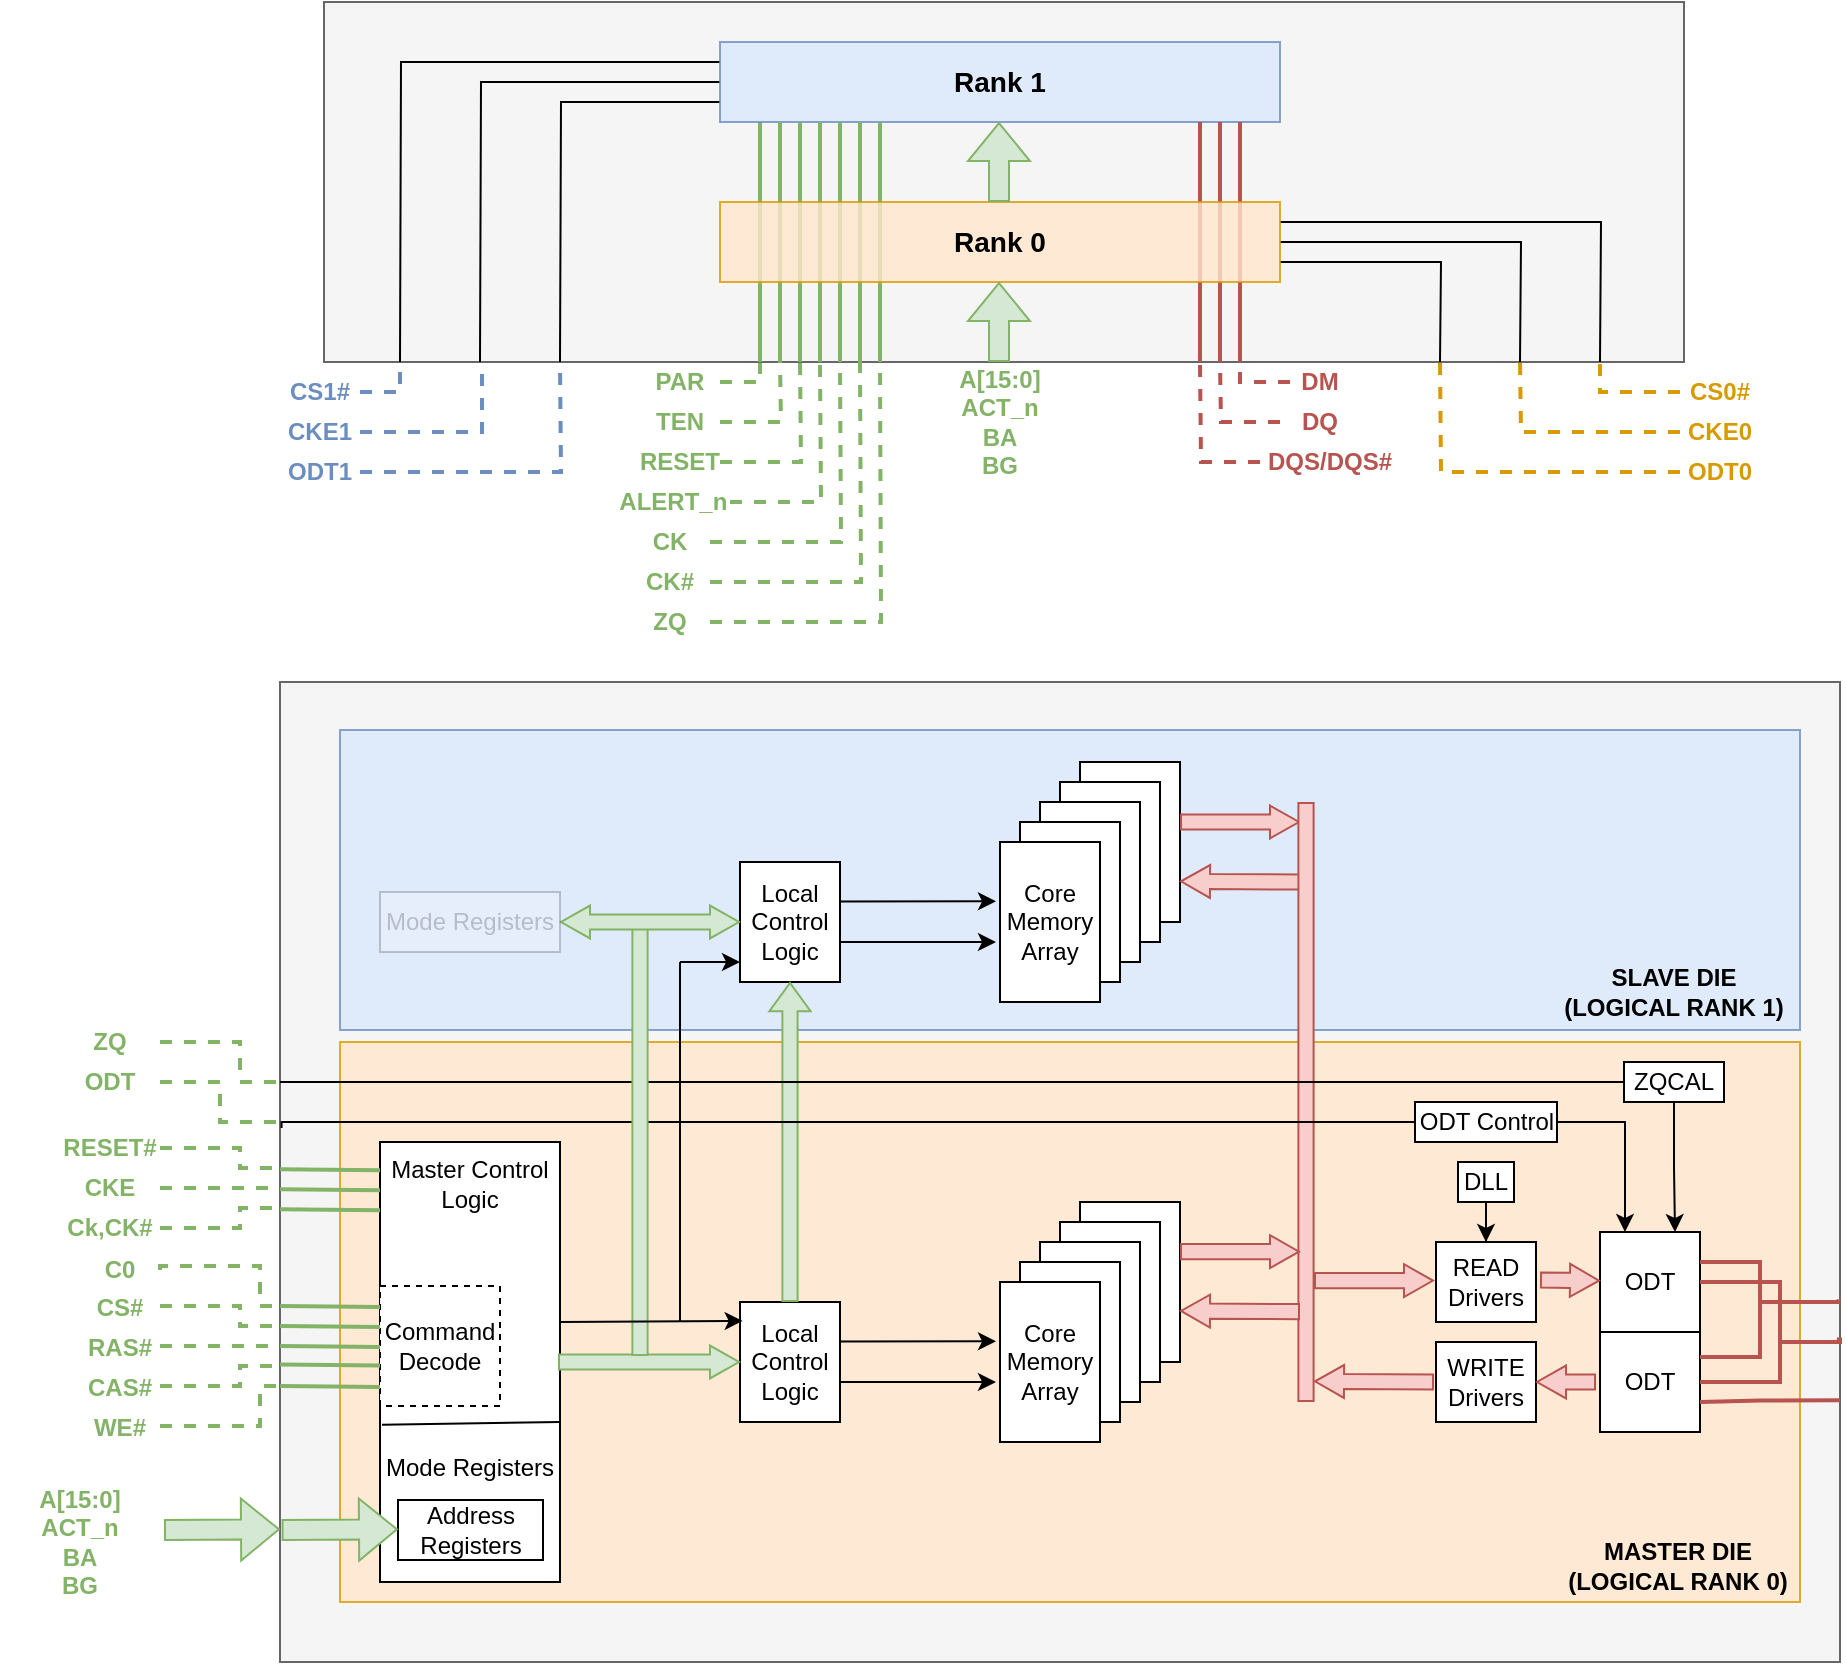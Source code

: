 <mxfile version="24.7.13">
  <diagram name="Page-1" id="p3jOUno3Bt8FbKeISjD7">
    <mxGraphModel dx="1947" dy="1244" grid="1" gridSize="10" guides="1" tooltips="1" connect="1" arrows="1" fold="1" page="1" pageScale="1" pageWidth="850" pageHeight="1100" math="0" shadow="0">
      <root>
        <mxCell id="0" />
        <mxCell id="1" parent="0" />
        <mxCell id="oEy5_fPQmQD-1AmX2IcC-127" value="" style="rounded=0;whiteSpace=wrap;html=1;fillColor=#f5f5f5;fontColor=#333333;strokeColor=#666666;" vertex="1" parent="1">
          <mxGeometry x="20" y="600" width="780" height="490" as="geometry" />
        </mxCell>
        <mxCell id="oEy5_fPQmQD-1AmX2IcC-126" value="" style="rounded=0;whiteSpace=wrap;html=1;fontStyle=1;fontSize=14;fillColor=#dae8fc;strokeColor=#6c8ebf;opacity=80;" vertex="1" parent="1">
          <mxGeometry x="50" y="624" width="730" height="150" as="geometry" />
        </mxCell>
        <mxCell id="oEy5_fPQmQD-1AmX2IcC-125" value="" style="rounded=0;whiteSpace=wrap;html=1;fontStyle=1;fontSize=14;fillColor=#ffe6cc;strokeColor=#d79b00;opacity=80;" vertex="1" parent="1">
          <mxGeometry x="50" y="780" width="730" height="280" as="geometry" />
        </mxCell>
        <mxCell id="oEy5_fPQmQD-1AmX2IcC-21" value="" style="rounded=0;whiteSpace=wrap;html=1;fillColor=#f5f5f5;fontColor=#333333;strokeColor=#666666;" vertex="1" parent="1">
          <mxGeometry x="42" y="260" width="680" height="180" as="geometry" />
        </mxCell>
        <mxCell id="oEy5_fPQmQD-1AmX2IcC-3" style="edgeStyle=orthogonalEdgeStyle;rounded=0;orthogonalLoop=1;jettySize=auto;html=1;exitX=0;exitY=0.25;exitDx=0;exitDy=0;endArrow=none;endFill=0;" edge="1" parent="1" source="oEy5_fPQmQD-1AmX2IcC-1">
          <mxGeometry relative="1" as="geometry">
            <mxPoint x="80" y="440" as="targetPoint" />
          </mxGeometry>
        </mxCell>
        <mxCell id="oEy5_fPQmQD-1AmX2IcC-4" style="edgeStyle=orthogonalEdgeStyle;rounded=0;orthogonalLoop=1;jettySize=auto;html=1;endArrow=none;endFill=0;" edge="1" parent="1" source="oEy5_fPQmQD-1AmX2IcC-1">
          <mxGeometry relative="1" as="geometry">
            <mxPoint x="120" y="440" as="targetPoint" />
          </mxGeometry>
        </mxCell>
        <mxCell id="oEy5_fPQmQD-1AmX2IcC-5" style="edgeStyle=orthogonalEdgeStyle;rounded=0;orthogonalLoop=1;jettySize=auto;html=1;exitX=0;exitY=0.75;exitDx=0;exitDy=0;endArrow=none;endFill=0;" edge="1" parent="1" source="oEy5_fPQmQD-1AmX2IcC-1">
          <mxGeometry relative="1" as="geometry">
            <mxPoint x="160" y="440" as="targetPoint" />
          </mxGeometry>
        </mxCell>
        <mxCell id="oEy5_fPQmQD-1AmX2IcC-9" style="edgeStyle=orthogonalEdgeStyle;rounded=0;orthogonalLoop=1;jettySize=auto;html=1;exitX=0.25;exitY=1;exitDx=0;exitDy=0;endArrow=none;endFill=0;fillColor=#d5e8d4;strokeColor=#82b366;strokeWidth=2;" edge="1" parent="1">
          <mxGeometry relative="1" as="geometry">
            <mxPoint x="260" y="440" as="targetPoint" />
            <mxPoint x="260" y="320" as="sourcePoint" />
          </mxGeometry>
        </mxCell>
        <mxCell id="oEy5_fPQmQD-1AmX2IcC-1" value="Rank 1" style="rounded=0;whiteSpace=wrap;html=1;fontStyle=1;fontSize=14;fillColor=#dae8fc;strokeColor=#6c8ebf;opacity=80;" vertex="1" parent="1">
          <mxGeometry x="240" y="280" width="280" height="40" as="geometry" />
        </mxCell>
        <mxCell id="oEy5_fPQmQD-1AmX2IcC-6" style="edgeStyle=orthogonalEdgeStyle;rounded=0;orthogonalLoop=1;jettySize=auto;html=1;exitX=1;exitY=0.75;exitDx=0;exitDy=0;endArrow=none;endFill=0;" edge="1" parent="1" source="oEy5_fPQmQD-1AmX2IcC-2">
          <mxGeometry relative="1" as="geometry">
            <mxPoint x="600" y="440" as="targetPoint" />
          </mxGeometry>
        </mxCell>
        <mxCell id="oEy5_fPQmQD-1AmX2IcC-7" style="edgeStyle=orthogonalEdgeStyle;rounded=0;orthogonalLoop=1;jettySize=auto;html=1;endArrow=none;endFill=0;" edge="1" parent="1" source="oEy5_fPQmQD-1AmX2IcC-2">
          <mxGeometry relative="1" as="geometry">
            <mxPoint x="640" y="440" as="targetPoint" />
          </mxGeometry>
        </mxCell>
        <mxCell id="oEy5_fPQmQD-1AmX2IcC-8" style="edgeStyle=orthogonalEdgeStyle;rounded=0;orthogonalLoop=1;jettySize=auto;html=1;exitX=1;exitY=0.25;exitDx=0;exitDy=0;endArrow=none;endFill=0;" edge="1" parent="1" source="oEy5_fPQmQD-1AmX2IcC-2">
          <mxGeometry relative="1" as="geometry">
            <mxPoint x="680" y="440" as="targetPoint" />
          </mxGeometry>
        </mxCell>
        <mxCell id="oEy5_fPQmQD-1AmX2IcC-10" style="edgeStyle=orthogonalEdgeStyle;rounded=0;orthogonalLoop=1;jettySize=auto;html=1;exitX=0.25;exitY=1;exitDx=0;exitDy=0;endArrow=none;endFill=0;fillColor=#d5e8d4;strokeColor=#82b366;strokeWidth=2;" edge="1" parent="1">
          <mxGeometry relative="1" as="geometry">
            <mxPoint x="270" y="440" as="targetPoint" />
            <mxPoint x="270" y="320" as="sourcePoint" />
          </mxGeometry>
        </mxCell>
        <mxCell id="oEy5_fPQmQD-1AmX2IcC-11" style="edgeStyle=orthogonalEdgeStyle;rounded=0;orthogonalLoop=1;jettySize=auto;html=1;exitX=0.25;exitY=1;exitDx=0;exitDy=0;endArrow=none;endFill=0;fillColor=#d5e8d4;strokeColor=#82b366;strokeWidth=2;" edge="1" parent="1">
          <mxGeometry relative="1" as="geometry">
            <mxPoint x="280" y="440" as="targetPoint" />
            <mxPoint x="280" y="320" as="sourcePoint" />
          </mxGeometry>
        </mxCell>
        <mxCell id="oEy5_fPQmQD-1AmX2IcC-12" style="edgeStyle=orthogonalEdgeStyle;rounded=0;orthogonalLoop=1;jettySize=auto;html=1;exitX=0.25;exitY=1;exitDx=0;exitDy=0;endArrow=none;endFill=0;fillColor=#d5e8d4;strokeColor=#82b366;strokeWidth=2;" edge="1" parent="1">
          <mxGeometry relative="1" as="geometry">
            <mxPoint x="290" y="440" as="targetPoint" />
            <mxPoint x="290" y="320" as="sourcePoint" />
          </mxGeometry>
        </mxCell>
        <mxCell id="oEy5_fPQmQD-1AmX2IcC-13" style="edgeStyle=orthogonalEdgeStyle;rounded=0;orthogonalLoop=1;jettySize=auto;html=1;exitX=0.25;exitY=1;exitDx=0;exitDy=0;endArrow=none;endFill=0;fillColor=#d5e8d4;strokeColor=#82b366;strokeWidth=2;" edge="1" parent="1">
          <mxGeometry relative="1" as="geometry">
            <mxPoint x="300" y="440" as="targetPoint" />
            <mxPoint x="300" y="320" as="sourcePoint" />
          </mxGeometry>
        </mxCell>
        <mxCell id="oEy5_fPQmQD-1AmX2IcC-14" style="edgeStyle=orthogonalEdgeStyle;rounded=0;orthogonalLoop=1;jettySize=auto;html=1;exitX=0.25;exitY=1;exitDx=0;exitDy=0;endArrow=none;endFill=0;fillColor=#d5e8d4;strokeColor=#82b366;strokeWidth=2;" edge="1" parent="1">
          <mxGeometry relative="1" as="geometry">
            <mxPoint x="310" y="440" as="targetPoint" />
            <mxPoint x="310" y="320" as="sourcePoint" />
          </mxGeometry>
        </mxCell>
        <mxCell id="oEy5_fPQmQD-1AmX2IcC-15" style="edgeStyle=orthogonalEdgeStyle;rounded=0;orthogonalLoop=1;jettySize=auto;html=1;exitX=0.25;exitY=1;exitDx=0;exitDy=0;endArrow=none;endFill=0;fillColor=#d5e8d4;strokeColor=#82b366;strokeWidth=2;" edge="1" parent="1">
          <mxGeometry relative="1" as="geometry">
            <mxPoint x="320" y="440" as="targetPoint" />
            <mxPoint x="320" y="320" as="sourcePoint" />
          </mxGeometry>
        </mxCell>
        <mxCell id="oEy5_fPQmQD-1AmX2IcC-16" style="edgeStyle=orthogonalEdgeStyle;rounded=0;orthogonalLoop=1;jettySize=auto;html=1;exitX=0.25;exitY=1;exitDx=0;exitDy=0;endArrow=none;endFill=0;fillColor=#f8cecc;strokeColor=#b85450;strokeWidth=2;" edge="1" parent="1">
          <mxGeometry relative="1" as="geometry">
            <mxPoint x="480" y="440" as="targetPoint" />
            <mxPoint x="480" y="320" as="sourcePoint" />
          </mxGeometry>
        </mxCell>
        <mxCell id="oEy5_fPQmQD-1AmX2IcC-17" style="edgeStyle=orthogonalEdgeStyle;rounded=0;orthogonalLoop=1;jettySize=auto;html=1;exitX=0.25;exitY=1;exitDx=0;exitDy=0;endArrow=none;endFill=0;fillColor=#f8cecc;strokeColor=#b85450;strokeWidth=2;" edge="1" parent="1">
          <mxGeometry relative="1" as="geometry">
            <mxPoint x="490" y="440" as="targetPoint" />
            <mxPoint x="490" y="320" as="sourcePoint" />
          </mxGeometry>
        </mxCell>
        <mxCell id="oEy5_fPQmQD-1AmX2IcC-18" style="edgeStyle=orthogonalEdgeStyle;rounded=0;orthogonalLoop=1;jettySize=auto;html=1;exitX=0.25;exitY=1;exitDx=0;exitDy=0;endArrow=none;endFill=0;fillColor=#f8cecc;strokeColor=#b85450;strokeWidth=2;" edge="1" parent="1">
          <mxGeometry relative="1" as="geometry">
            <mxPoint x="500" y="440" as="targetPoint" />
            <mxPoint x="500" y="320" as="sourcePoint" />
          </mxGeometry>
        </mxCell>
        <mxCell id="oEy5_fPQmQD-1AmX2IcC-2" value="Rank 0" style="rounded=0;whiteSpace=wrap;html=1;fontStyle=1;fontSize=14;fillColor=#ffe6cc;strokeColor=#d79b00;opacity=80;" vertex="1" parent="1">
          <mxGeometry x="240" y="360" width="280" height="40" as="geometry" />
        </mxCell>
        <mxCell id="oEy5_fPQmQD-1AmX2IcC-19" value="" style="shape=flexArrow;endArrow=classic;html=1;rounded=0;fillColor=#d5e8d4;strokeColor=#82b366;" edge="1" parent="1">
          <mxGeometry width="50" height="50" relative="1" as="geometry">
            <mxPoint x="379.5" y="440" as="sourcePoint" />
            <mxPoint x="379.5" y="400" as="targetPoint" />
          </mxGeometry>
        </mxCell>
        <mxCell id="oEy5_fPQmQD-1AmX2IcC-20" value="" style="shape=flexArrow;endArrow=classic;html=1;rounded=0;fillColor=#d5e8d4;strokeColor=#82b366;" edge="1" parent="1">
          <mxGeometry width="50" height="50" relative="1" as="geometry">
            <mxPoint x="379.5" y="360" as="sourcePoint" />
            <mxPoint x="379.5" y="320" as="targetPoint" />
          </mxGeometry>
        </mxCell>
        <mxCell id="oEy5_fPQmQD-1AmX2IcC-25" style="edgeStyle=orthogonalEdgeStyle;rounded=0;orthogonalLoop=1;jettySize=auto;html=1;endArrow=none;endFill=0;dashed=1;strokeWidth=2;fillColor=#dae8fc;strokeColor=#6c8ebf;" edge="1" parent="1" source="oEy5_fPQmQD-1AmX2IcC-22">
          <mxGeometry relative="1" as="geometry">
            <mxPoint x="80" y="440" as="targetPoint" />
          </mxGeometry>
        </mxCell>
        <mxCell id="oEy5_fPQmQD-1AmX2IcC-22" value="CS1#" style="text;html=1;align=center;verticalAlign=middle;whiteSpace=wrap;rounded=0;fontColor=#6c8ebf;fontStyle=1" vertex="1" parent="1">
          <mxGeometry x="20" y="440" width="40" height="30" as="geometry" />
        </mxCell>
        <mxCell id="oEy5_fPQmQD-1AmX2IcC-26" style="edgeStyle=orthogonalEdgeStyle;rounded=0;orthogonalLoop=1;jettySize=auto;html=1;endArrow=none;endFill=0;dashed=1;entryX=0.116;entryY=1.017;entryDx=0;entryDy=0;entryPerimeter=0;strokeWidth=2;exitX=1;exitY=0.5;exitDx=0;exitDy=0;fillColor=#dae8fc;strokeColor=#6c8ebf;" edge="1" parent="1" source="oEy5_fPQmQD-1AmX2IcC-23" target="oEy5_fPQmQD-1AmX2IcC-21">
          <mxGeometry relative="1" as="geometry">
            <mxPoint x="120" y="450" as="targetPoint" />
            <Array as="points">
              <mxPoint x="121" y="475" />
              <mxPoint x="121" y="443" />
            </Array>
          </mxGeometry>
        </mxCell>
        <mxCell id="oEy5_fPQmQD-1AmX2IcC-23" value="CKE1" style="text;html=1;align=center;verticalAlign=middle;whiteSpace=wrap;rounded=0;fontColor=#6c8ebf;fontStyle=1" vertex="1" parent="1">
          <mxGeometry x="20" y="460" width="40" height="30" as="geometry" />
        </mxCell>
        <mxCell id="oEy5_fPQmQD-1AmX2IcC-27" style="edgeStyle=orthogonalEdgeStyle;rounded=0;orthogonalLoop=1;jettySize=auto;html=1;dashed=1;endArrow=none;endFill=0;fillColor=#dae8fc;strokeColor=#6c8ebf;strokeWidth=2;" edge="1" parent="1" source="oEy5_fPQmQD-1AmX2IcC-24">
          <mxGeometry relative="1" as="geometry">
            <mxPoint x="160" y="440" as="targetPoint" />
          </mxGeometry>
        </mxCell>
        <mxCell id="oEy5_fPQmQD-1AmX2IcC-24" value="ODT1" style="text;html=1;align=center;verticalAlign=middle;whiteSpace=wrap;rounded=0;fontColor=#6c8ebf;fontStyle=1" vertex="1" parent="1">
          <mxGeometry x="20" y="480" width="40" height="30" as="geometry" />
        </mxCell>
        <mxCell id="oEy5_fPQmQD-1AmX2IcC-31" style="edgeStyle=orthogonalEdgeStyle;rounded=0;orthogonalLoop=1;jettySize=auto;html=1;endArrow=none;endFill=0;dashed=1;fillColor=#ffe6cc;strokeColor=#d79b00;strokeWidth=2;" edge="1" parent="1" source="oEy5_fPQmQD-1AmX2IcC-28">
          <mxGeometry relative="1" as="geometry">
            <mxPoint x="680" y="440" as="targetPoint" />
            <Array as="points">
              <mxPoint x="680" y="455" />
            </Array>
          </mxGeometry>
        </mxCell>
        <mxCell id="oEy5_fPQmQD-1AmX2IcC-28" value="CS0#" style="text;html=1;align=center;verticalAlign=middle;whiteSpace=wrap;rounded=0;fontColor=#d79b01;fontStyle=1" vertex="1" parent="1">
          <mxGeometry x="720" y="440" width="40" height="30" as="geometry" />
        </mxCell>
        <mxCell id="oEy5_fPQmQD-1AmX2IcC-32" style="edgeStyle=orthogonalEdgeStyle;rounded=0;orthogonalLoop=1;jettySize=auto;html=1;endArrow=none;endFill=0;dashed=1;fillColor=#ffe6cc;strokeColor=#d79b00;strokeWidth=2;" edge="1" parent="1" source="oEy5_fPQmQD-1AmX2IcC-29">
          <mxGeometry relative="1" as="geometry">
            <mxPoint x="640" y="440" as="targetPoint" />
          </mxGeometry>
        </mxCell>
        <mxCell id="oEy5_fPQmQD-1AmX2IcC-29" value="CKE0" style="text;html=1;align=center;verticalAlign=middle;whiteSpace=wrap;rounded=0;fontColor=#d79b01;fontStyle=1" vertex="1" parent="1">
          <mxGeometry x="720" y="460" width="40" height="30" as="geometry" />
        </mxCell>
        <mxCell id="oEy5_fPQmQD-1AmX2IcC-33" style="edgeStyle=orthogonalEdgeStyle;rounded=0;orthogonalLoop=1;jettySize=auto;html=1;endArrow=none;endFill=0;dashed=1;fillColor=#ffe6cc;strokeColor=#d79b00;strokeWidth=2;" edge="1" parent="1" source="oEy5_fPQmQD-1AmX2IcC-30">
          <mxGeometry relative="1" as="geometry">
            <mxPoint x="600" y="440" as="targetPoint" />
          </mxGeometry>
        </mxCell>
        <mxCell id="oEy5_fPQmQD-1AmX2IcC-30" value="ODT0" style="text;html=1;align=center;verticalAlign=middle;whiteSpace=wrap;rounded=0;fontColor=#d79b01;fontStyle=1" vertex="1" parent="1">
          <mxGeometry x="720" y="480" width="40" height="30" as="geometry" />
        </mxCell>
        <mxCell id="oEy5_fPQmQD-1AmX2IcC-39" style="edgeStyle=orthogonalEdgeStyle;rounded=0;orthogonalLoop=1;jettySize=auto;html=1;dashed=1;endArrow=none;endFill=0;fillColor=#d5e8d4;strokeColor=#82b366;strokeWidth=2;" edge="1" parent="1" source="oEy5_fPQmQD-1AmX2IcC-34">
          <mxGeometry relative="1" as="geometry">
            <mxPoint x="260" y="440" as="targetPoint" />
          </mxGeometry>
        </mxCell>
        <mxCell id="oEy5_fPQmQD-1AmX2IcC-34" value="PAR" style="text;html=1;align=center;verticalAlign=middle;whiteSpace=wrap;rounded=0;fontColor=#82b366;fontStyle=1" vertex="1" parent="1">
          <mxGeometry x="200" y="440" width="40" height="20" as="geometry" />
        </mxCell>
        <mxCell id="oEy5_fPQmQD-1AmX2IcC-40" style="edgeStyle=orthogonalEdgeStyle;rounded=0;orthogonalLoop=1;jettySize=auto;html=1;dashed=1;endArrow=none;endFill=0;fillColor=#d5e8d4;strokeColor=#82b366;strokeWidth=2;" edge="1" parent="1" source="oEy5_fPQmQD-1AmX2IcC-36">
          <mxGeometry relative="1" as="geometry">
            <mxPoint x="270" y="440" as="targetPoint" />
          </mxGeometry>
        </mxCell>
        <mxCell id="oEy5_fPQmQD-1AmX2IcC-36" value="TEN" style="text;html=1;align=center;verticalAlign=middle;whiteSpace=wrap;rounded=0;fontColor=#82b366;fontStyle=1" vertex="1" parent="1">
          <mxGeometry x="200" y="460" width="40" height="20" as="geometry" />
        </mxCell>
        <mxCell id="oEy5_fPQmQD-1AmX2IcC-41" style="edgeStyle=orthogonalEdgeStyle;rounded=0;orthogonalLoop=1;jettySize=auto;html=1;dashed=1;endArrow=none;endFill=0;fillColor=#d5e8d4;strokeColor=#82b366;strokeWidth=2;" edge="1" parent="1" source="oEy5_fPQmQD-1AmX2IcC-37">
          <mxGeometry relative="1" as="geometry">
            <mxPoint x="280" y="440" as="targetPoint" />
          </mxGeometry>
        </mxCell>
        <mxCell id="oEy5_fPQmQD-1AmX2IcC-37" value="RESET" style="text;html=1;align=center;verticalAlign=middle;whiteSpace=wrap;rounded=0;fontColor=#82b366;fontStyle=1" vertex="1" parent="1">
          <mxGeometry x="200" y="480" width="40" height="20" as="geometry" />
        </mxCell>
        <mxCell id="oEy5_fPQmQD-1AmX2IcC-42" style="edgeStyle=orthogonalEdgeStyle;rounded=0;orthogonalLoop=1;jettySize=auto;html=1;dashed=1;endArrow=none;endFill=0;fillColor=#d5e8d4;strokeColor=#82b366;strokeWidth=2;" edge="1" parent="1" source="oEy5_fPQmQD-1AmX2IcC-38">
          <mxGeometry relative="1" as="geometry">
            <mxPoint x="290" y="440" as="targetPoint" />
          </mxGeometry>
        </mxCell>
        <mxCell id="oEy5_fPQmQD-1AmX2IcC-38" value="ALERT_n&amp;nbsp;&amp;nbsp;" style="text;html=1;align=center;verticalAlign=middle;whiteSpace=wrap;rounded=0;fontColor=#82b366;fontStyle=1" vertex="1" parent="1">
          <mxGeometry x="195" y="500" width="50" height="20" as="geometry" />
        </mxCell>
        <mxCell id="oEy5_fPQmQD-1AmX2IcC-46" style="edgeStyle=orthogonalEdgeStyle;rounded=0;orthogonalLoop=1;jettySize=auto;html=1;dashed=1;endArrow=none;endFill=0;fillColor=#d5e8d4;strokeColor=#82b366;strokeWidth=2;" edge="1" parent="1" source="oEy5_fPQmQD-1AmX2IcC-43">
          <mxGeometry relative="1" as="geometry">
            <mxPoint x="300" y="440" as="targetPoint" />
          </mxGeometry>
        </mxCell>
        <mxCell id="oEy5_fPQmQD-1AmX2IcC-43" value="CK" style="text;html=1;align=center;verticalAlign=middle;whiteSpace=wrap;rounded=0;fontColor=#82b366;fontStyle=1" vertex="1" parent="1">
          <mxGeometry x="195" y="520" width="40" height="20" as="geometry" />
        </mxCell>
        <mxCell id="oEy5_fPQmQD-1AmX2IcC-47" style="edgeStyle=orthogonalEdgeStyle;rounded=0;orthogonalLoop=1;jettySize=auto;html=1;dashed=1;endArrow=none;endFill=0;fillColor=#d5e8d4;strokeColor=#82b366;strokeWidth=2;" edge="1" parent="1" source="oEy5_fPQmQD-1AmX2IcC-44">
          <mxGeometry relative="1" as="geometry">
            <mxPoint x="310" y="440" as="targetPoint" />
          </mxGeometry>
        </mxCell>
        <mxCell id="oEy5_fPQmQD-1AmX2IcC-44" value="CK#" style="text;html=1;align=center;verticalAlign=middle;whiteSpace=wrap;rounded=0;fontColor=#82b366;fontStyle=1" vertex="1" parent="1">
          <mxGeometry x="195" y="540" width="40" height="20" as="geometry" />
        </mxCell>
        <mxCell id="oEy5_fPQmQD-1AmX2IcC-48" style="edgeStyle=orthogonalEdgeStyle;rounded=0;orthogonalLoop=1;jettySize=auto;html=1;dashed=1;endArrow=none;endFill=0;fillColor=#d5e8d4;strokeColor=#82b366;strokeWidth=2;" edge="1" parent="1" source="oEy5_fPQmQD-1AmX2IcC-45">
          <mxGeometry relative="1" as="geometry">
            <mxPoint x="320" y="440" as="targetPoint" />
          </mxGeometry>
        </mxCell>
        <mxCell id="oEy5_fPQmQD-1AmX2IcC-45" value="ZQ" style="text;html=1;align=center;verticalAlign=middle;whiteSpace=wrap;rounded=0;fontColor=#82b366;fontStyle=1" vertex="1" parent="1">
          <mxGeometry x="195" y="560" width="40" height="20" as="geometry" />
        </mxCell>
        <mxCell id="oEy5_fPQmQD-1AmX2IcC-49" value="&lt;font color=&quot;#82b366&quot;&gt;A[15:0]&lt;/font&gt;&lt;div&gt;&lt;font color=&quot;#82b366&quot;&gt;ACT_n&lt;/font&gt;&lt;/div&gt;&lt;div&gt;&lt;span style=&quot;color: rgb(130, 179, 102); background-color: initial;&quot;&gt;BA&lt;/span&gt;&lt;br&gt;&lt;/div&gt;&lt;div&gt;&lt;font color=&quot;#82b366&quot;&gt;BG&lt;/font&gt;&lt;/div&gt;" style="text;html=1;align=center;verticalAlign=middle;whiteSpace=wrap;rounded=0;fontColor=#050505;fontStyle=1" vertex="1" parent="1">
          <mxGeometry x="340" y="440" width="80" height="60" as="geometry" />
        </mxCell>
        <mxCell id="oEy5_fPQmQD-1AmX2IcC-58" style="edgeStyle=orthogonalEdgeStyle;rounded=0;orthogonalLoop=1;jettySize=auto;html=1;dashed=1;endArrow=none;endFill=0;fillColor=#f8cecc;strokeColor=#b85450;strokeWidth=2;" edge="1" parent="1" source="oEy5_fPQmQD-1AmX2IcC-52">
          <mxGeometry relative="1" as="geometry">
            <mxPoint x="500" y="440" as="targetPoint" />
            <Array as="points">
              <mxPoint x="500" y="450" />
            </Array>
          </mxGeometry>
        </mxCell>
        <mxCell id="oEy5_fPQmQD-1AmX2IcC-52" value="DM" style="text;html=1;align=center;verticalAlign=middle;whiteSpace=wrap;rounded=0;fontColor=#b85450;fontStyle=1" vertex="1" parent="1">
          <mxGeometry x="525" y="440" width="30" height="20" as="geometry" />
        </mxCell>
        <mxCell id="oEy5_fPQmQD-1AmX2IcC-56" style="edgeStyle=orthogonalEdgeStyle;rounded=0;orthogonalLoop=1;jettySize=auto;html=1;dashed=1;endArrow=none;endFill=0;fillColor=#f8cecc;strokeColor=#b85450;strokeWidth=2;" edge="1" parent="1" source="oEy5_fPQmQD-1AmX2IcC-53">
          <mxGeometry relative="1" as="geometry">
            <mxPoint x="490" y="440" as="targetPoint" />
          </mxGeometry>
        </mxCell>
        <mxCell id="oEy5_fPQmQD-1AmX2IcC-53" value="DQ" style="text;html=1;align=center;verticalAlign=middle;whiteSpace=wrap;rounded=0;fontColor=#b85450;fontStyle=1" vertex="1" parent="1">
          <mxGeometry x="520" y="460" width="40" height="20" as="geometry" />
        </mxCell>
        <mxCell id="oEy5_fPQmQD-1AmX2IcC-55" style="edgeStyle=orthogonalEdgeStyle;rounded=0;orthogonalLoop=1;jettySize=auto;html=1;dashed=1;endArrow=none;endFill=0;fillColor=#f8cecc;strokeColor=#b85450;strokeWidth=2;" edge="1" parent="1" source="oEy5_fPQmQD-1AmX2IcC-54">
          <mxGeometry relative="1" as="geometry">
            <mxPoint x="480" y="440" as="targetPoint" />
          </mxGeometry>
        </mxCell>
        <mxCell id="oEy5_fPQmQD-1AmX2IcC-54" value="DQS/DQS#" style="text;html=1;align=center;verticalAlign=middle;whiteSpace=wrap;rounded=0;fontColor=#b85450;fontStyle=1" vertex="1" parent="1">
          <mxGeometry x="510" y="480" width="70" height="20" as="geometry" />
        </mxCell>
        <mxCell id="oEy5_fPQmQD-1AmX2IcC-60" value="" style="rounded=0;whiteSpace=wrap;html=1;" vertex="1" parent="1">
          <mxGeometry x="420" y="640" width="50" height="80" as="geometry" />
        </mxCell>
        <mxCell id="oEy5_fPQmQD-1AmX2IcC-61" value="" style="rounded=0;whiteSpace=wrap;html=1;" vertex="1" parent="1">
          <mxGeometry x="410" y="650" width="50" height="80" as="geometry" />
        </mxCell>
        <mxCell id="oEy5_fPQmQD-1AmX2IcC-62" value="" style="rounded=0;whiteSpace=wrap;html=1;" vertex="1" parent="1">
          <mxGeometry x="400" y="660" width="50" height="80" as="geometry" />
        </mxCell>
        <mxCell id="oEy5_fPQmQD-1AmX2IcC-63" value="" style="rounded=0;whiteSpace=wrap;html=1;" vertex="1" parent="1">
          <mxGeometry x="390" y="670" width="50" height="80" as="geometry" />
        </mxCell>
        <mxCell id="oEy5_fPQmQD-1AmX2IcC-64" value="Core Memory Array" style="rounded=0;whiteSpace=wrap;html=1;" vertex="1" parent="1">
          <mxGeometry x="380" y="680" width="50" height="80" as="geometry" />
        </mxCell>
        <mxCell id="oEy5_fPQmQD-1AmX2IcC-65" value="Local Control Logic" style="rounded=0;whiteSpace=wrap;html=1;" vertex="1" parent="1">
          <mxGeometry x="250" y="690" width="50" height="60" as="geometry" />
        </mxCell>
        <mxCell id="oEy5_fPQmQD-1AmX2IcC-66" style="edgeStyle=orthogonalEdgeStyle;rounded=0;orthogonalLoop=1;jettySize=auto;html=1;" edge="1" parent="1">
          <mxGeometry relative="1" as="geometry">
            <mxPoint x="300" y="709.694" as="sourcePoint" />
            <mxPoint x="378" y="709.66" as="targetPoint" />
          </mxGeometry>
        </mxCell>
        <mxCell id="oEy5_fPQmQD-1AmX2IcC-67" style="edgeStyle=orthogonalEdgeStyle;rounded=0;orthogonalLoop=1;jettySize=auto;html=1;" edge="1" parent="1">
          <mxGeometry relative="1" as="geometry">
            <mxPoint x="300" y="730.034" as="sourcePoint" />
            <mxPoint x="378" y="730" as="targetPoint" />
          </mxGeometry>
        </mxCell>
        <mxCell id="oEy5_fPQmQD-1AmX2IcC-68" value="" style="rounded=0;whiteSpace=wrap;html=1;" vertex="1" parent="1">
          <mxGeometry x="420" y="860" width="50" height="80" as="geometry" />
        </mxCell>
        <mxCell id="oEy5_fPQmQD-1AmX2IcC-69" value="" style="rounded=0;whiteSpace=wrap;html=1;" vertex="1" parent="1">
          <mxGeometry x="410" y="870" width="50" height="80" as="geometry" />
        </mxCell>
        <mxCell id="oEy5_fPQmQD-1AmX2IcC-70" value="" style="rounded=0;whiteSpace=wrap;html=1;" vertex="1" parent="1">
          <mxGeometry x="400" y="880" width="50" height="80" as="geometry" />
        </mxCell>
        <mxCell id="oEy5_fPQmQD-1AmX2IcC-71" value="" style="rounded=0;whiteSpace=wrap;html=1;" vertex="1" parent="1">
          <mxGeometry x="390" y="890" width="50" height="80" as="geometry" />
        </mxCell>
        <mxCell id="oEy5_fPQmQD-1AmX2IcC-72" value="Core Memory Array" style="rounded=0;whiteSpace=wrap;html=1;" vertex="1" parent="1">
          <mxGeometry x="380" y="900" width="50" height="80" as="geometry" />
        </mxCell>
        <mxCell id="oEy5_fPQmQD-1AmX2IcC-73" value="Local Control Logic" style="rounded=0;whiteSpace=wrap;html=1;" vertex="1" parent="1">
          <mxGeometry x="250" y="910" width="50" height="60" as="geometry" />
        </mxCell>
        <mxCell id="oEy5_fPQmQD-1AmX2IcC-74" style="edgeStyle=orthogonalEdgeStyle;rounded=0;orthogonalLoop=1;jettySize=auto;html=1;" edge="1" parent="1">
          <mxGeometry relative="1" as="geometry">
            <mxPoint x="300" y="929.694" as="sourcePoint" />
            <mxPoint x="378" y="929.66" as="targetPoint" />
          </mxGeometry>
        </mxCell>
        <mxCell id="oEy5_fPQmQD-1AmX2IcC-75" style="edgeStyle=orthogonalEdgeStyle;rounded=0;orthogonalLoop=1;jettySize=auto;html=1;" edge="1" parent="1">
          <mxGeometry relative="1" as="geometry">
            <mxPoint x="300" y="950.034" as="sourcePoint" />
            <mxPoint x="378" y="950" as="targetPoint" />
          </mxGeometry>
        </mxCell>
        <mxCell id="oEy5_fPQmQD-1AmX2IcC-77" value="" style="shape=flexArrow;endArrow=classic;html=1;rounded=0;entryX=0.5;entryY=1;entryDx=0;entryDy=0;exitX=0.5;exitY=0;exitDx=0;exitDy=0;width=7.586;endSize=4.379;endWidth=12.01;fillColor=#d5e8d4;strokeColor=#82b366;" edge="1" parent="1" source="oEy5_fPQmQD-1AmX2IcC-73" target="oEy5_fPQmQD-1AmX2IcC-65">
          <mxGeometry width="50" height="50" relative="1" as="geometry">
            <mxPoint x="270" y="900" as="sourcePoint" />
            <mxPoint x="320" y="850" as="targetPoint" />
          </mxGeometry>
        </mxCell>
        <mxCell id="oEy5_fPQmQD-1AmX2IcC-79" value="" style="shape=flexArrow;endArrow=classic;html=1;rounded=0;exitX=0.5;exitY=0;exitDx=0;exitDy=0;width=7.586;endSize=4.503;endWidth=7.872;fillColor=#f8cecc;strokeColor=#b85450;" edge="1" parent="1">
          <mxGeometry width="50" height="50" relative="1" as="geometry">
            <mxPoint x="470" y="670" as="sourcePoint" />
            <mxPoint x="530" y="670" as="targetPoint" />
          </mxGeometry>
        </mxCell>
        <mxCell id="oEy5_fPQmQD-1AmX2IcC-80" value="" style="shape=flexArrow;endArrow=classic;html=1;rounded=0;width=7.586;endSize=4.503;endWidth=7.872;fillColor=#f8cecc;strokeColor=#b85450;" edge="1" parent="1">
          <mxGeometry width="50" height="50" relative="1" as="geometry">
            <mxPoint x="530" y="700" as="sourcePoint" />
            <mxPoint x="470" y="699.66" as="targetPoint" />
          </mxGeometry>
        </mxCell>
        <mxCell id="oEy5_fPQmQD-1AmX2IcC-82" value="" style="shape=flexArrow;endArrow=none;html=1;rounded=0;width=7.586;endSize=4.503;endWidth=7.872;endFill=0;fillColor=#f8cecc;strokeColor=#b85450;" edge="1" parent="1">
          <mxGeometry width="50" height="50" relative="1" as="geometry">
            <mxPoint x="533" y="960" as="sourcePoint" />
            <mxPoint x="533" y="660" as="targetPoint" />
          </mxGeometry>
        </mxCell>
        <mxCell id="oEy5_fPQmQD-1AmX2IcC-83" value="" style="shape=flexArrow;endArrow=classic;html=1;rounded=0;exitX=0.5;exitY=0;exitDx=0;exitDy=0;width=7.586;endSize=4.503;endWidth=7.872;fillColor=#f8cecc;strokeColor=#b85450;" edge="1" parent="1">
          <mxGeometry width="50" height="50" relative="1" as="geometry">
            <mxPoint x="470" y="884.83" as="sourcePoint" />
            <mxPoint x="530" y="884.83" as="targetPoint" />
          </mxGeometry>
        </mxCell>
        <mxCell id="oEy5_fPQmQD-1AmX2IcC-84" value="" style="shape=flexArrow;endArrow=classic;html=1;rounded=0;width=7.586;endSize=4.503;endWidth=7.872;fillColor=#f8cecc;strokeColor=#b85450;" edge="1" parent="1">
          <mxGeometry width="50" height="50" relative="1" as="geometry">
            <mxPoint x="530" y="914.83" as="sourcePoint" />
            <mxPoint x="470" y="914.49" as="targetPoint" />
          </mxGeometry>
        </mxCell>
        <mxCell id="oEy5_fPQmQD-1AmX2IcC-85" value="READ Drivers" style="rounded=0;whiteSpace=wrap;html=1;" vertex="1" parent="1">
          <mxGeometry x="598" y="880" width="50" height="40" as="geometry" />
        </mxCell>
        <mxCell id="oEy5_fPQmQD-1AmX2IcC-86" value="WRITE Drivers" style="rounded=0;whiteSpace=wrap;html=1;" vertex="1" parent="1">
          <mxGeometry x="598" y="930" width="50" height="40" as="geometry" />
        </mxCell>
        <mxCell id="oEy5_fPQmQD-1AmX2IcC-87" value="" style="shape=flexArrow;endArrow=classic;html=1;rounded=0;exitX=0.5;exitY=0;exitDx=0;exitDy=0;width=7.586;endSize=4.503;endWidth=7.872;fillColor=#f8cecc;strokeColor=#b85450;" edge="1" parent="1">
          <mxGeometry width="50" height="50" relative="1" as="geometry">
            <mxPoint x="537" y="899.31" as="sourcePoint" />
            <mxPoint x="597" y="899.31" as="targetPoint" />
          </mxGeometry>
        </mxCell>
        <mxCell id="oEy5_fPQmQD-1AmX2IcC-88" value="" style="shape=flexArrow;endArrow=classic;html=1;rounded=0;width=7.586;endSize=4.503;endWidth=7.872;fillColor=#f8cecc;strokeColor=#b85450;" edge="1" parent="1">
          <mxGeometry width="50" height="50" relative="1" as="geometry">
            <mxPoint x="597" y="950" as="sourcePoint" />
            <mxPoint x="537" y="949.66" as="targetPoint" />
          </mxGeometry>
        </mxCell>
        <mxCell id="oEy5_fPQmQD-1AmX2IcC-89" value="ODT" style="rounded=0;whiteSpace=wrap;html=1;" vertex="1" parent="1">
          <mxGeometry x="680" y="875" width="50" height="50" as="geometry" />
        </mxCell>
        <mxCell id="oEy5_fPQmQD-1AmX2IcC-90" value="ODT" style="rounded=0;whiteSpace=wrap;html=1;" vertex="1" parent="1">
          <mxGeometry x="680" y="925" width="50" height="50" as="geometry" />
        </mxCell>
        <mxCell id="oEy5_fPQmQD-1AmX2IcC-91" value="" style="shape=flexArrow;endArrow=classic;html=1;rounded=0;width=7.586;endSize=4.503;endWidth=7.872;fillColor=#f8cecc;strokeColor=#b85450;" edge="1" parent="1">
          <mxGeometry width="50" height="50" relative="1" as="geometry">
            <mxPoint x="650" y="899" as="sourcePoint" />
            <mxPoint x="680" y="899.31" as="targetPoint" />
          </mxGeometry>
        </mxCell>
        <mxCell id="oEy5_fPQmQD-1AmX2IcC-92" value="" style="shape=flexArrow;endArrow=classic;html=1;rounded=0;width=7.586;endSize=4.503;endWidth=7.872;fillColor=#f8cecc;strokeColor=#b85450;" edge="1" parent="1">
          <mxGeometry width="50" height="50" relative="1" as="geometry">
            <mxPoint x="678" y="950" as="sourcePoint" />
            <mxPoint x="648" y="950" as="targetPoint" />
          </mxGeometry>
        </mxCell>
        <mxCell id="oEy5_fPQmQD-1AmX2IcC-94" style="edgeStyle=orthogonalEdgeStyle;rounded=0;orthogonalLoop=1;jettySize=auto;html=1;endArrow=none;endFill=0;fillColor=#f8cecc;strokeColor=#b85450;strokeWidth=2;" edge="1" parent="1">
          <mxGeometry relative="1" as="geometry">
            <mxPoint x="730" y="890" as="targetPoint" />
            <mxPoint x="790" y="910" as="sourcePoint" />
            <Array as="points">
              <mxPoint x="760" y="910" />
              <mxPoint x="760" y="890" />
            </Array>
          </mxGeometry>
        </mxCell>
        <mxCell id="oEy5_fPQmQD-1AmX2IcC-95" style="edgeStyle=orthogonalEdgeStyle;rounded=0;orthogonalLoop=1;jettySize=auto;html=1;entryX=1;entryY=0.25;entryDx=0;entryDy=0;endArrow=none;endFill=0;exitX=0.999;exitY=0.63;exitDx=0;exitDy=0;fillColor=#f8cecc;strokeColor=#b85450;strokeWidth=2;exitPerimeter=0;" edge="1" parent="1" source="oEy5_fPQmQD-1AmX2IcC-127" target="oEy5_fPQmQD-1AmX2IcC-90">
          <mxGeometry relative="1" as="geometry">
            <mxPoint x="790" y="910" as="sourcePoint" />
            <Array as="points">
              <mxPoint x="799" y="910" />
              <mxPoint x="760" y="910" />
              <mxPoint x="760" y="938" />
            </Array>
          </mxGeometry>
        </mxCell>
        <mxCell id="oEy5_fPQmQD-1AmX2IcC-99" style="edgeStyle=orthogonalEdgeStyle;rounded=0;orthogonalLoop=1;jettySize=auto;html=1;entryX=1;entryY=0.5;entryDx=0;entryDy=0;endArrow=none;endFill=0;fillColor=#f8cecc;strokeColor=#b85450;strokeWidth=2;" edge="1" parent="1" target="oEy5_fPQmQD-1AmX2IcC-89">
          <mxGeometry relative="1" as="geometry">
            <mxPoint x="800" y="930" as="sourcePoint" />
            <Array as="points">
              <mxPoint x="770" y="930" />
              <mxPoint x="770" y="900" />
            </Array>
          </mxGeometry>
        </mxCell>
        <mxCell id="oEy5_fPQmQD-1AmX2IcC-101" style="edgeStyle=orthogonalEdgeStyle;rounded=0;orthogonalLoop=1;jettySize=auto;html=1;entryX=1;entryY=0.5;entryDx=0;entryDy=0;endArrow=none;endFill=0;fillColor=#f8cecc;strokeColor=#b85450;strokeWidth=2;exitX=0.998;exitY=0.671;exitDx=0;exitDy=0;exitPerimeter=0;" edge="1" parent="1" source="oEy5_fPQmQD-1AmX2IcC-127" target="oEy5_fPQmQD-1AmX2IcC-90">
          <mxGeometry relative="1" as="geometry">
            <mxPoint x="790" y="930" as="sourcePoint" />
            <Array as="points">
              <mxPoint x="800" y="929" />
              <mxPoint x="800" y="930" />
              <mxPoint x="770" y="930" />
              <mxPoint x="770" y="950" />
            </Array>
          </mxGeometry>
        </mxCell>
        <mxCell id="oEy5_fPQmQD-1AmX2IcC-102" style="edgeStyle=orthogonalEdgeStyle;rounded=0;orthogonalLoop=1;jettySize=auto;html=1;endArrow=none;endFill=0;fillColor=#f8cecc;strokeColor=#b85450;strokeWidth=2;exitX=1;exitY=0.733;exitDx=0;exitDy=0;exitPerimeter=0;" edge="1" parent="1" source="oEy5_fPQmQD-1AmX2IcC-127">
          <mxGeometry relative="1" as="geometry">
            <mxPoint x="790" y="960" as="sourcePoint" />
            <mxPoint x="730" y="960" as="targetPoint" />
            <Array as="points">
              <mxPoint x="760" y="959" />
            </Array>
          </mxGeometry>
        </mxCell>
        <mxCell id="oEy5_fPQmQD-1AmX2IcC-104" style="edgeStyle=orthogonalEdgeStyle;rounded=0;orthogonalLoop=1;jettySize=auto;html=1;entryX=0.5;entryY=0;entryDx=0;entryDy=0;" edge="1" parent="1" source="oEy5_fPQmQD-1AmX2IcC-103" target="oEy5_fPQmQD-1AmX2IcC-85">
          <mxGeometry relative="1" as="geometry" />
        </mxCell>
        <mxCell id="oEy5_fPQmQD-1AmX2IcC-103" value="DLL" style="rounded=0;whiteSpace=wrap;html=1;" vertex="1" parent="1">
          <mxGeometry x="609" y="840" width="28" height="20" as="geometry" />
        </mxCell>
        <mxCell id="oEy5_fPQmQD-1AmX2IcC-108" style="edgeStyle=orthogonalEdgeStyle;rounded=0;orthogonalLoop=1;jettySize=auto;html=1;entryX=0.25;entryY=0;entryDx=0;entryDy=0;" edge="1" parent="1" source="oEy5_fPQmQD-1AmX2IcC-105" target="oEy5_fPQmQD-1AmX2IcC-89">
          <mxGeometry relative="1" as="geometry" />
        </mxCell>
        <mxCell id="oEy5_fPQmQD-1AmX2IcC-130" style="edgeStyle=orthogonalEdgeStyle;rounded=0;orthogonalLoop=1;jettySize=auto;html=1;entryX=0.001;entryY=0.455;entryDx=0;entryDy=0;entryPerimeter=0;exitX=0;exitY=0.5;exitDx=0;exitDy=0;endArrow=none;endFill=0;" edge="1" parent="1" source="oEy5_fPQmQD-1AmX2IcC-105" target="oEy5_fPQmQD-1AmX2IcC-127">
          <mxGeometry relative="1" as="geometry">
            <Array as="points">
              <mxPoint x="21" y="820" />
            </Array>
          </mxGeometry>
        </mxCell>
        <mxCell id="oEy5_fPQmQD-1AmX2IcC-105" value="ODT Control" style="rounded=0;whiteSpace=wrap;html=1;" vertex="1" parent="1">
          <mxGeometry x="587.5" y="810" width="71" height="20" as="geometry" />
        </mxCell>
        <mxCell id="oEy5_fPQmQD-1AmX2IcC-107" style="edgeStyle=orthogonalEdgeStyle;rounded=0;orthogonalLoop=1;jettySize=auto;html=1;entryX=0.75;entryY=0;entryDx=0;entryDy=0;" edge="1" parent="1" source="oEy5_fPQmQD-1AmX2IcC-106" target="oEy5_fPQmQD-1AmX2IcC-89">
          <mxGeometry relative="1" as="geometry" />
        </mxCell>
        <mxCell id="oEy5_fPQmQD-1AmX2IcC-129" style="edgeStyle=orthogonalEdgeStyle;rounded=0;orthogonalLoop=1;jettySize=auto;html=1;endArrow=none;endFill=0;" edge="1" parent="1" source="oEy5_fPQmQD-1AmX2IcC-106">
          <mxGeometry relative="1" as="geometry">
            <mxPoint x="20" y="800" as="targetPoint" />
          </mxGeometry>
        </mxCell>
        <mxCell id="oEy5_fPQmQD-1AmX2IcC-106" value="ZQCAL" style="rounded=0;whiteSpace=wrap;html=1;" vertex="1" parent="1">
          <mxGeometry x="692" y="790" width="50" height="20" as="geometry" />
        </mxCell>
        <mxCell id="oEy5_fPQmQD-1AmX2IcC-110" value="" style="rounded=0;whiteSpace=wrap;html=1;" vertex="1" parent="1">
          <mxGeometry x="70" y="830" width="90" height="220" as="geometry" />
        </mxCell>
        <mxCell id="oEy5_fPQmQD-1AmX2IcC-111" value="Master Control Logic" style="text;html=1;align=center;verticalAlign=middle;whiteSpace=wrap;rounded=0;" vertex="1" parent="1">
          <mxGeometry x="70" y="830" width="90" height="41" as="geometry" />
        </mxCell>
        <mxCell id="oEy5_fPQmQD-1AmX2IcC-112" value="Command Decode" style="rounded=0;whiteSpace=wrap;html=1;dashed=1;" vertex="1" parent="1">
          <mxGeometry x="70" y="902" width="60" height="60" as="geometry" />
        </mxCell>
        <mxCell id="oEy5_fPQmQD-1AmX2IcC-113" value="" style="endArrow=none;html=1;rounded=0;exitX=0.011;exitY=0.654;exitDx=0;exitDy=0;exitPerimeter=0;" edge="1" parent="1">
          <mxGeometry width="50" height="50" relative="1" as="geometry">
            <mxPoint x="70.99" y="971.34" as="sourcePoint" />
            <mxPoint x="160" y="970" as="targetPoint" />
            <Array as="points">
              <mxPoint x="160" y="970" />
            </Array>
          </mxGeometry>
        </mxCell>
        <mxCell id="oEy5_fPQmQD-1AmX2IcC-114" value="Address Registers" style="rounded=0;whiteSpace=wrap;html=1;" vertex="1" parent="1">
          <mxGeometry x="79" y="1009" width="72.5" height="30" as="geometry" />
        </mxCell>
        <mxCell id="oEy5_fPQmQD-1AmX2IcC-115" value="" style="shape=flexArrow;endArrow=classic;html=1;rounded=0;width=7.586;endSize=4.503;endWidth=7.872;fillColor=#d5e8d4;strokeColor=#82b366;entryX=0;entryY=0.5;entryDx=0;entryDy=0;" edge="1" parent="1" target="oEy5_fPQmQD-1AmX2IcC-73">
          <mxGeometry width="50" height="50" relative="1" as="geometry">
            <mxPoint x="159" y="940" as="sourcePoint" />
            <mxPoint x="250" y="930" as="targetPoint" />
          </mxGeometry>
        </mxCell>
        <mxCell id="oEy5_fPQmQD-1AmX2IcC-116" value="" style="shape=flexArrow;endArrow=none;html=1;rounded=0;width=7.586;endSize=4.503;endWidth=7.872;endFill=0;fillColor=#d5e8d4;strokeColor=#82b366;" edge="1" parent="1">
          <mxGeometry width="50" height="50" relative="1" as="geometry">
            <mxPoint x="200" y="937" as="sourcePoint" />
            <mxPoint x="200" y="717" as="targetPoint" />
          </mxGeometry>
        </mxCell>
        <mxCell id="oEy5_fPQmQD-1AmX2IcC-117" value="" style="shape=flexArrow;endArrow=classic;html=1;rounded=0;width=7.586;endSize=4.503;endWidth=7.872;fillColor=#d5e8d4;strokeColor=#82b366;startArrow=block;startWidth=7.872;startSize=4.503;exitX=1;exitY=0.5;exitDx=0;exitDy=0;" edge="1" parent="1" source="oEy5_fPQmQD-1AmX2IcC-118">
          <mxGeometry width="50" height="50" relative="1" as="geometry">
            <mxPoint x="150" y="720" as="sourcePoint" />
            <mxPoint x="250" y="720" as="targetPoint" />
          </mxGeometry>
        </mxCell>
        <mxCell id="oEy5_fPQmQD-1AmX2IcC-118" value="Mode Registers" style="rounded=0;whiteSpace=wrap;html=1;opacity=20;textOpacity=20;" vertex="1" parent="1">
          <mxGeometry x="70" y="705" width="90" height="30" as="geometry" />
        </mxCell>
        <mxCell id="oEy5_fPQmQD-1AmX2IcC-119" value="Mode Registers" style="text;html=1;align=center;verticalAlign=middle;whiteSpace=wrap;rounded=0;" vertex="1" parent="1">
          <mxGeometry x="70" y="984" width="90" height="18" as="geometry" />
        </mxCell>
        <mxCell id="oEy5_fPQmQD-1AmX2IcC-122" value="" style="endArrow=classic;html=1;rounded=0;entryX=0.027;entryY=0.158;entryDx=0;entryDy=0;entryPerimeter=0;" edge="1" parent="1" target="oEy5_fPQmQD-1AmX2IcC-73">
          <mxGeometry width="50" height="50" relative="1" as="geometry">
            <mxPoint x="160" y="920" as="sourcePoint" />
            <mxPoint x="410" y="840" as="targetPoint" />
          </mxGeometry>
        </mxCell>
        <mxCell id="oEy5_fPQmQD-1AmX2IcC-123" value="" style="endArrow=classic;html=1;rounded=0;entryX=0.027;entryY=0.158;entryDx=0;entryDy=0;entryPerimeter=0;" edge="1" parent="1">
          <mxGeometry width="50" height="50" relative="1" as="geometry">
            <mxPoint x="220" y="740" as="sourcePoint" />
            <mxPoint x="250" y="740" as="targetPoint" />
          </mxGeometry>
        </mxCell>
        <mxCell id="oEy5_fPQmQD-1AmX2IcC-124" value="" style="endArrow=none;html=1;rounded=0;" edge="1" parent="1">
          <mxGeometry width="50" height="50" relative="1" as="geometry">
            <mxPoint x="220" y="920" as="sourcePoint" />
            <mxPoint x="220" y="740" as="targetPoint" />
          </mxGeometry>
        </mxCell>
        <mxCell id="oEy5_fPQmQD-1AmX2IcC-131" value="" style="shape=flexArrow;endArrow=classic;html=1;rounded=0;fillColor=#d5e8d4;strokeColor=#82b366;exitX=0.001;exitY=0.847;exitDx=0;exitDy=0;exitPerimeter=0;" edge="1" parent="1">
          <mxGeometry width="50" height="50" relative="1" as="geometry">
            <mxPoint x="20.78" y="1024.03" as="sourcePoint" />
            <mxPoint x="79" y="1023.66" as="targetPoint" />
          </mxGeometry>
        </mxCell>
        <mxCell id="oEy5_fPQmQD-1AmX2IcC-132" value="" style="shape=flexArrow;endArrow=classic;html=1;rounded=0;fillColor=#d5e8d4;strokeColor=#82b366;exitX=0.001;exitY=0.847;exitDx=0;exitDy=0;exitPerimeter=0;" edge="1" parent="1">
          <mxGeometry width="50" height="50" relative="1" as="geometry">
            <mxPoint x="-38" y="1024" as="sourcePoint" />
            <mxPoint x="20" y="1023.66" as="targetPoint" />
          </mxGeometry>
        </mxCell>
        <mxCell id="oEy5_fPQmQD-1AmX2IcC-133" value="&lt;font color=&quot;#82b366&quot;&gt;A[15:0]&lt;/font&gt;&lt;div&gt;&lt;font color=&quot;#82b366&quot;&gt;ACT_n&lt;/font&gt;&lt;/div&gt;&lt;div&gt;&lt;span style=&quot;color: rgb(130, 179, 102); background-color: initial;&quot;&gt;BA&lt;/span&gt;&lt;br&gt;&lt;/div&gt;&lt;div&gt;&lt;font color=&quot;#82b366&quot;&gt;BG&lt;/font&gt;&lt;/div&gt;" style="text;html=1;align=center;verticalAlign=middle;whiteSpace=wrap;rounded=0;fontColor=#050505;fontStyle=1" vertex="1" parent="1">
          <mxGeometry x="-120" y="1000" width="80" height="60" as="geometry" />
        </mxCell>
        <mxCell id="oEy5_fPQmQD-1AmX2IcC-135" value="" style="endArrow=none;html=1;rounded=0;entryX=-0.007;entryY=0.138;entryDx=0;entryDy=0;entryPerimeter=0;fillColor=#d5e8d4;strokeColor=#82b366;strokeWidth=2;" edge="1" parent="1">
          <mxGeometry width="50" height="50" relative="1" as="geometry">
            <mxPoint x="20" y="912" as="sourcePoint" />
            <mxPoint x="70.0" y="912.45" as="targetPoint" />
          </mxGeometry>
        </mxCell>
        <mxCell id="oEy5_fPQmQD-1AmX2IcC-136" value="" style="endArrow=none;html=1;rounded=0;entryX=-0.007;entryY=0.138;entryDx=0;entryDy=0;entryPerimeter=0;fillColor=#d5e8d4;strokeColor=#82b366;strokeWidth=2;" edge="1" parent="1">
          <mxGeometry width="50" height="50" relative="1" as="geometry">
            <mxPoint x="20" y="922" as="sourcePoint" />
            <mxPoint x="70.0" y="922.45" as="targetPoint" />
          </mxGeometry>
        </mxCell>
        <mxCell id="oEy5_fPQmQD-1AmX2IcC-137" value="" style="endArrow=none;html=1;rounded=0;entryX=-0.007;entryY=0.138;entryDx=0;entryDy=0;entryPerimeter=0;fillColor=#d5e8d4;strokeColor=#82b366;strokeWidth=2;" edge="1" parent="1">
          <mxGeometry width="50" height="50" relative="1" as="geometry">
            <mxPoint x="20" y="932" as="sourcePoint" />
            <mxPoint x="70.0" y="932.45" as="targetPoint" />
          </mxGeometry>
        </mxCell>
        <mxCell id="oEy5_fPQmQD-1AmX2IcC-138" value="" style="endArrow=none;html=1;rounded=0;entryX=-0.007;entryY=0.138;entryDx=0;entryDy=0;entryPerimeter=0;fillColor=#d5e8d4;strokeColor=#82b366;strokeWidth=2;" edge="1" parent="1">
          <mxGeometry width="50" height="50" relative="1" as="geometry">
            <mxPoint x="20" y="941.31" as="sourcePoint" />
            <mxPoint x="70.0" y="941.76" as="targetPoint" />
          </mxGeometry>
        </mxCell>
        <mxCell id="oEy5_fPQmQD-1AmX2IcC-139" value="" style="endArrow=none;html=1;rounded=0;entryX=-0.007;entryY=0.138;entryDx=0;entryDy=0;entryPerimeter=0;fillColor=#d5e8d4;strokeColor=#82b366;strokeWidth=2;" edge="1" parent="1">
          <mxGeometry width="50" height="50" relative="1" as="geometry">
            <mxPoint x="20" y="952" as="sourcePoint" />
            <mxPoint x="70.0" y="952.45" as="targetPoint" />
          </mxGeometry>
        </mxCell>
        <mxCell id="oEy5_fPQmQD-1AmX2IcC-145" style="edgeStyle=orthogonalEdgeStyle;rounded=0;orthogonalLoop=1;jettySize=auto;html=1;exitX=1;exitY=0.5;exitDx=0;exitDy=0;endArrow=none;endFill=0;dashed=1;strokeWidth=2;fillColor=#d5e8d4;strokeColor=#82b366;" edge="1" parent="1" source="oEy5_fPQmQD-1AmX2IcC-140">
          <mxGeometry relative="1" as="geometry">
            <mxPoint x="20" y="912" as="targetPoint" />
            <Array as="points">
              <mxPoint x="10" y="892" />
              <mxPoint x="10" y="912" />
            </Array>
          </mxGeometry>
        </mxCell>
        <mxCell id="oEy5_fPQmQD-1AmX2IcC-140" value="C0" style="text;html=1;align=center;verticalAlign=middle;whiteSpace=wrap;rounded=0;fontColor=#82b366;fontStyle=1" vertex="1" parent="1">
          <mxGeometry x="-80" y="884" width="40" height="20" as="geometry" />
        </mxCell>
        <mxCell id="oEy5_fPQmQD-1AmX2IcC-141" value="CS#" style="text;html=1;align=center;verticalAlign=middle;whiteSpace=wrap;rounded=0;fontColor=#82b366;fontStyle=1" vertex="1" parent="1">
          <mxGeometry x="-80" y="903" width="40" height="20" as="geometry" />
        </mxCell>
        <mxCell id="oEy5_fPQmQD-1AmX2IcC-142" value="RAS#" style="text;html=1;align=center;verticalAlign=middle;whiteSpace=wrap;rounded=0;fontColor=#82b366;fontStyle=1" vertex="1" parent="1">
          <mxGeometry x="-80" y="923" width="40" height="20" as="geometry" />
        </mxCell>
        <mxCell id="oEy5_fPQmQD-1AmX2IcC-143" value="CAS#" style="text;html=1;align=center;verticalAlign=middle;whiteSpace=wrap;rounded=0;fontColor=#82b366;fontStyle=1" vertex="1" parent="1">
          <mxGeometry x="-80" y="943" width="40" height="20" as="geometry" />
        </mxCell>
        <mxCell id="oEy5_fPQmQD-1AmX2IcC-144" value="WE#" style="text;html=1;align=center;verticalAlign=middle;whiteSpace=wrap;rounded=0;fontColor=#82b366;fontStyle=1" vertex="1" parent="1">
          <mxGeometry x="-80" y="963" width="40" height="20" as="geometry" />
        </mxCell>
        <mxCell id="oEy5_fPQmQD-1AmX2IcC-146" style="edgeStyle=orthogonalEdgeStyle;rounded=0;orthogonalLoop=1;jettySize=auto;html=1;endArrow=none;endFill=0;dashed=1;strokeWidth=2;fillColor=#d5e8d4;strokeColor=#82b366;" edge="1" parent="1">
          <mxGeometry relative="1" as="geometry">
            <mxPoint x="20" y="922" as="targetPoint" />
            <mxPoint x="-40" y="912" as="sourcePoint" />
            <Array as="points">
              <mxPoint x="-40" y="912" />
              <mxPoint y="912" />
              <mxPoint y="922" />
            </Array>
          </mxGeometry>
        </mxCell>
        <mxCell id="oEy5_fPQmQD-1AmX2IcC-147" style="edgeStyle=orthogonalEdgeStyle;rounded=0;orthogonalLoop=1;jettySize=auto;html=1;endArrow=none;endFill=0;dashed=1;strokeWidth=2;fillColor=#d5e8d4;strokeColor=#82b366;" edge="1" parent="1">
          <mxGeometry relative="1" as="geometry">
            <mxPoint x="20" y="932" as="targetPoint" />
            <mxPoint x="-40" y="932" as="sourcePoint" />
            <Array as="points">
              <mxPoint x="-40" y="932" />
            </Array>
          </mxGeometry>
        </mxCell>
        <mxCell id="oEy5_fPQmQD-1AmX2IcC-148" style="edgeStyle=orthogonalEdgeStyle;rounded=0;orthogonalLoop=1;jettySize=auto;html=1;endArrow=none;endFill=0;dashed=1;strokeWidth=2;fillColor=#d5e8d4;strokeColor=#82b366;" edge="1" parent="1">
          <mxGeometry relative="1" as="geometry">
            <mxPoint x="20" y="942" as="targetPoint" />
            <mxPoint x="-40" y="952" as="sourcePoint" />
            <Array as="points">
              <mxPoint x="-40" y="952" />
              <mxPoint y="952" />
              <mxPoint y="942" />
            </Array>
          </mxGeometry>
        </mxCell>
        <mxCell id="oEy5_fPQmQD-1AmX2IcC-149" style="edgeStyle=orthogonalEdgeStyle;rounded=0;orthogonalLoop=1;jettySize=auto;html=1;endArrow=none;endFill=0;dashed=1;strokeWidth=2;fillColor=#d5e8d4;strokeColor=#82b366;" edge="1" parent="1">
          <mxGeometry relative="1" as="geometry">
            <mxPoint x="20" y="952" as="targetPoint" />
            <mxPoint x="-40" y="972" as="sourcePoint" />
            <Array as="points">
              <mxPoint x="10" y="972" />
              <mxPoint x="10" y="952" />
            </Array>
          </mxGeometry>
        </mxCell>
        <mxCell id="oEy5_fPQmQD-1AmX2IcC-150" value="" style="endArrow=none;html=1;rounded=0;entryX=-0.007;entryY=0.138;entryDx=0;entryDy=0;entryPerimeter=0;fillColor=#d5e8d4;strokeColor=#82b366;strokeWidth=2;" edge="1" parent="1">
          <mxGeometry width="50" height="50" relative="1" as="geometry">
            <mxPoint x="20" y="843.66" as="sourcePoint" />
            <mxPoint x="70.0" y="844.11" as="targetPoint" />
          </mxGeometry>
        </mxCell>
        <mxCell id="oEy5_fPQmQD-1AmX2IcC-151" value="" style="endArrow=none;html=1;rounded=0;entryX=-0.007;entryY=0.138;entryDx=0;entryDy=0;entryPerimeter=0;fillColor=#d5e8d4;strokeColor=#82b366;strokeWidth=2;" edge="1" parent="1">
          <mxGeometry width="50" height="50" relative="1" as="geometry">
            <mxPoint x="20" y="853.66" as="sourcePoint" />
            <mxPoint x="70.0" y="854.11" as="targetPoint" />
          </mxGeometry>
        </mxCell>
        <mxCell id="oEy5_fPQmQD-1AmX2IcC-152" value="" style="endArrow=none;html=1;rounded=0;entryX=-0.007;entryY=0.138;entryDx=0;entryDy=0;entryPerimeter=0;fillColor=#d5e8d4;strokeColor=#82b366;strokeWidth=2;" edge="1" parent="1">
          <mxGeometry width="50" height="50" relative="1" as="geometry">
            <mxPoint x="20" y="863.66" as="sourcePoint" />
            <mxPoint x="70.0" y="864.11" as="targetPoint" />
          </mxGeometry>
        </mxCell>
        <mxCell id="oEy5_fPQmQD-1AmX2IcC-153" value="RESET#" style="text;html=1;align=center;verticalAlign=middle;whiteSpace=wrap;rounded=0;fontColor=#82b366;fontStyle=1" vertex="1" parent="1">
          <mxGeometry x="-90" y="823" width="50" height="20" as="geometry" />
        </mxCell>
        <mxCell id="oEy5_fPQmQD-1AmX2IcC-154" value="CKE" style="text;html=1;align=center;verticalAlign=middle;whiteSpace=wrap;rounded=0;fontColor=#82b366;fontStyle=1" vertex="1" parent="1">
          <mxGeometry x="-90" y="843" width="50" height="20" as="geometry" />
        </mxCell>
        <mxCell id="oEy5_fPQmQD-1AmX2IcC-155" value="Ck,CK#" style="text;html=1;align=center;verticalAlign=middle;whiteSpace=wrap;rounded=0;fontColor=#82b366;fontStyle=1" vertex="1" parent="1">
          <mxGeometry x="-90" y="863" width="50" height="20" as="geometry" />
        </mxCell>
        <mxCell id="oEy5_fPQmQD-1AmX2IcC-156" style="edgeStyle=orthogonalEdgeStyle;rounded=0;orthogonalLoop=1;jettySize=auto;html=1;endArrow=none;endFill=0;dashed=1;strokeWidth=2;fillColor=#d5e8d4;strokeColor=#82b366;" edge="1" parent="1">
          <mxGeometry relative="1" as="geometry">
            <mxPoint x="20" y="843" as="targetPoint" />
            <mxPoint x="-40" y="833" as="sourcePoint" />
            <Array as="points">
              <mxPoint x="-40" y="833" />
              <mxPoint y="833" />
              <mxPoint y="843" />
            </Array>
          </mxGeometry>
        </mxCell>
        <mxCell id="oEy5_fPQmQD-1AmX2IcC-157" style="edgeStyle=orthogonalEdgeStyle;rounded=0;orthogonalLoop=1;jettySize=auto;html=1;endArrow=none;endFill=0;dashed=1;strokeWidth=2;fillColor=#d5e8d4;strokeColor=#82b366;" edge="1" parent="1">
          <mxGeometry relative="1" as="geometry">
            <mxPoint x="20" y="853" as="targetPoint" />
            <mxPoint x="-40" y="853" as="sourcePoint" />
            <Array as="points">
              <mxPoint x="-40" y="853" />
            </Array>
          </mxGeometry>
        </mxCell>
        <mxCell id="oEy5_fPQmQD-1AmX2IcC-158" style="edgeStyle=orthogonalEdgeStyle;rounded=0;orthogonalLoop=1;jettySize=auto;html=1;endArrow=none;endFill=0;dashed=1;strokeWidth=2;fillColor=#d5e8d4;strokeColor=#82b366;" edge="1" parent="1">
          <mxGeometry relative="1" as="geometry">
            <mxPoint x="20" y="863" as="targetPoint" />
            <mxPoint x="-40" y="873" as="sourcePoint" />
            <Array as="points">
              <mxPoint x="-40" y="873" />
              <mxPoint y="873" />
              <mxPoint y="863" />
            </Array>
          </mxGeometry>
        </mxCell>
        <mxCell id="oEy5_fPQmQD-1AmX2IcC-160" value="SLAVE DIE (LOGICAL RANK 1)" style="text;html=1;align=center;verticalAlign=middle;whiteSpace=wrap;rounded=0;fontStyle=1" vertex="1" parent="1">
          <mxGeometry x="657" y="740" width="120" height="30" as="geometry" />
        </mxCell>
        <mxCell id="oEy5_fPQmQD-1AmX2IcC-161" value="MASTER DIE (LOGICAL RANK 0)" style="text;html=1;align=center;verticalAlign=middle;whiteSpace=wrap;rounded=0;fontStyle=1" vertex="1" parent="1">
          <mxGeometry x="658.5" y="1027" width="120" height="30" as="geometry" />
        </mxCell>
        <mxCell id="oEy5_fPQmQD-1AmX2IcC-164" style="edgeStyle=orthogonalEdgeStyle;rounded=0;orthogonalLoop=1;jettySize=auto;html=1;fillColor=#d5e8d4;strokeColor=#82b366;strokeWidth=2;dashed=1;endArrow=none;endFill=0;" edge="1" parent="1" source="oEy5_fPQmQD-1AmX2IcC-162">
          <mxGeometry relative="1" as="geometry">
            <mxPoint x="20" y="800" as="targetPoint" />
            <Array as="points">
              <mxPoint y="780" />
              <mxPoint y="800" />
            </Array>
          </mxGeometry>
        </mxCell>
        <mxCell id="oEy5_fPQmQD-1AmX2IcC-162" value="ZQ" style="text;html=1;align=center;verticalAlign=middle;whiteSpace=wrap;rounded=0;fontColor=#82b366;fontStyle=1" vertex="1" parent="1">
          <mxGeometry x="-90" y="770" width="50" height="20" as="geometry" />
        </mxCell>
        <mxCell id="oEy5_fPQmQD-1AmX2IcC-166" style="edgeStyle=orthogonalEdgeStyle;rounded=0;orthogonalLoop=1;jettySize=auto;html=1;endArrow=none;endFill=0;dashed=1;strokeWidth=2;fillColor=#d5e8d4;strokeColor=#82b366;" edge="1" parent="1" source="oEy5_fPQmQD-1AmX2IcC-165">
          <mxGeometry relative="1" as="geometry">
            <mxPoint x="20" y="820" as="targetPoint" />
            <Array as="points">
              <mxPoint x="-10" y="800" />
              <mxPoint x="-10" y="820" />
            </Array>
          </mxGeometry>
        </mxCell>
        <mxCell id="oEy5_fPQmQD-1AmX2IcC-165" value="ODT" style="text;html=1;align=center;verticalAlign=middle;whiteSpace=wrap;rounded=0;fontColor=#82b366;fontStyle=1" vertex="1" parent="1">
          <mxGeometry x="-90" y="790" width="50" height="20" as="geometry" />
        </mxCell>
      </root>
    </mxGraphModel>
  </diagram>
</mxfile>
